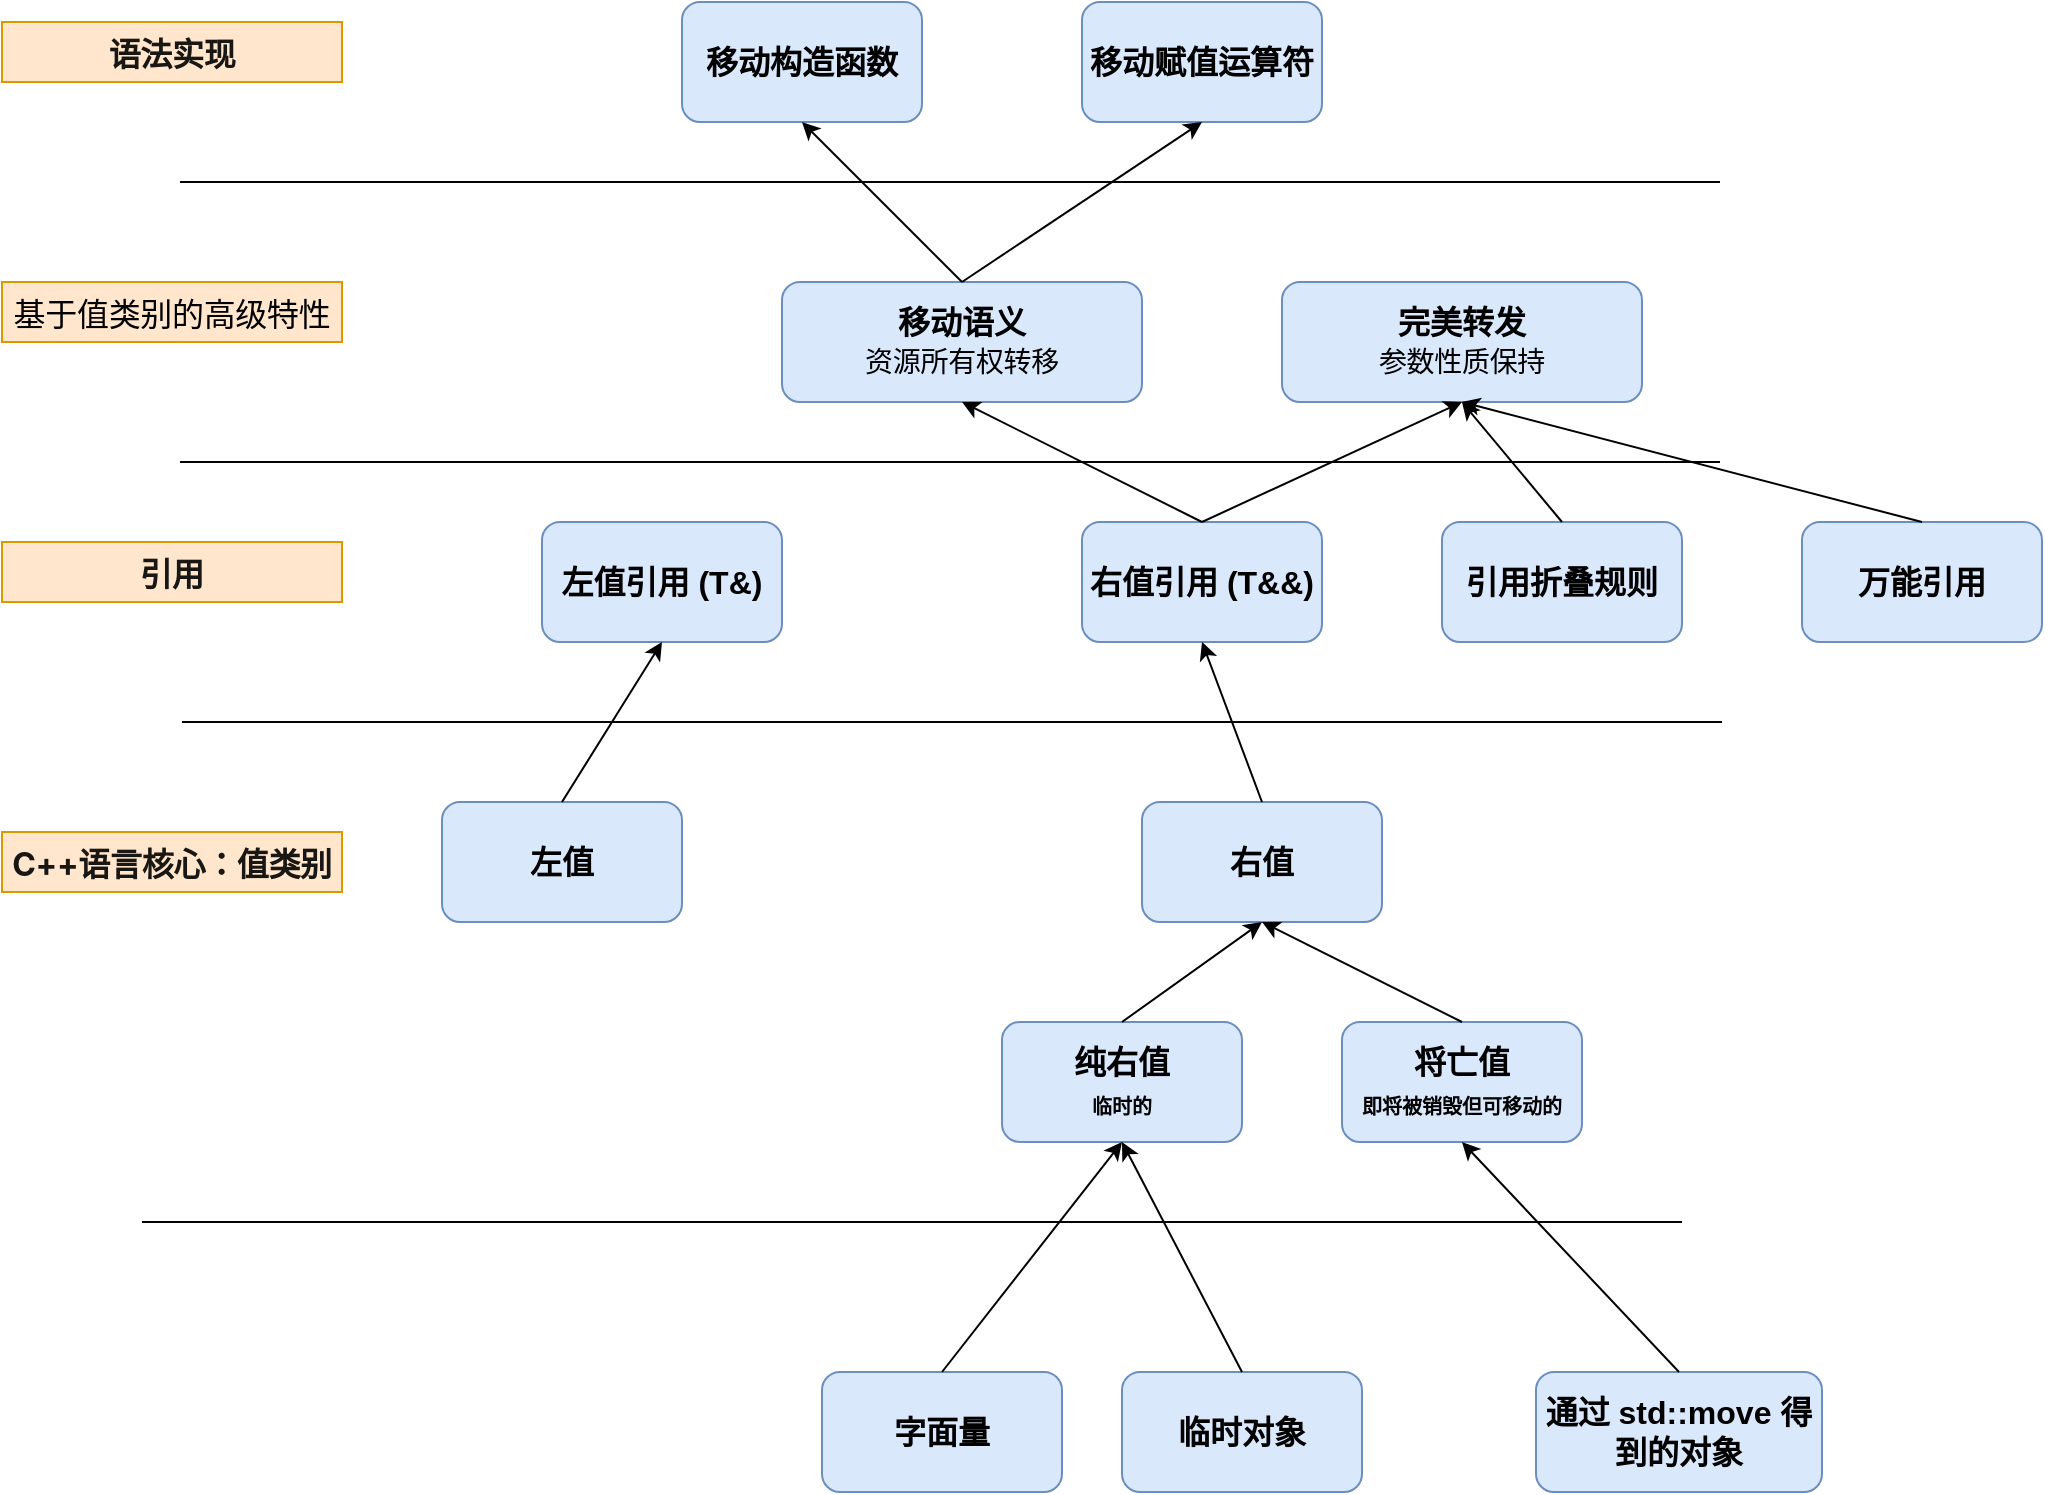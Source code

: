 <mxfile version="28.1.2">
  <diagram name="第 1 页" id="nJH9qGkchorVnbPcMWSl">
    <mxGraphModel dx="2282" dy="2083" grid="1" gridSize="10" guides="1" tooltips="1" connect="1" arrows="1" fold="1" page="1" pageScale="1" pageWidth="827" pageHeight="1169" math="0" shadow="0">
      <root>
        <mxCell id="0" />
        <mxCell id="1" parent="0" />
        <mxCell id="wIsJc7n_yPizJER-kU21-1" value="左值" style="rounded=1;whiteSpace=wrap;html=1;fillColor=#dae8fc;strokeColor=#6c8ebf;fontSize=16;fontStyle=1" vertex="1" parent="1">
          <mxGeometry x="160" y="300" width="120" height="60" as="geometry" />
        </mxCell>
        <mxCell id="wIsJc7n_yPizJER-kU21-2" value="右值" style="rounded=1;whiteSpace=wrap;html=1;fillColor=#dae8fc;strokeColor=#6c8ebf;fontSize=16;fontStyle=1" vertex="1" parent="1">
          <mxGeometry x="510" y="300" width="120" height="60" as="geometry" />
        </mxCell>
        <mxCell id="wIsJc7n_yPizJER-kU21-3" value="将亡值&lt;div&gt;&lt;font style=&quot;font-size: 10px;&quot;&gt;即将被销毁但可移动的&lt;/font&gt;&lt;/div&gt;" style="rounded=1;whiteSpace=wrap;html=1;fillColor=#dae8fc;strokeColor=#6c8ebf;fontSize=16;fontStyle=1" vertex="1" parent="1">
          <mxGeometry x="610" y="410" width="120" height="60" as="geometry" />
        </mxCell>
        <mxCell id="wIsJc7n_yPizJER-kU21-4" value="纯右值&lt;br&gt;&lt;font style=&quot;font-size: 10px;&quot;&gt;临时的&lt;/font&gt;" style="rounded=1;whiteSpace=wrap;html=1;fillColor=#dae8fc;strokeColor=#6c8ebf;fontSize=16;fontStyle=1" vertex="1" parent="1">
          <mxGeometry x="440" y="410" width="120" height="60" as="geometry" />
        </mxCell>
        <mxCell id="wIsJc7n_yPizJER-kU21-5" value="&lt;h3 style=&quot;border: 0px; font-variant-numeric: inherit; font-variant-east-asian: inherit; font-variant-alternates: inherit; font-variant-position: inherit; font-variant-emoji: inherit; font-stretch: inherit; font-size: 16px; line-height: 1.25; font-family: &amp;quot;PingFang SC&amp;quot;, -apple-system, &amp;quot;system-ui&amp;quot;, &amp;quot;Segoe UI&amp;quot;, Roboto, Ubuntu, &amp;quot;Helvetica Neue&amp;quot;, Helvetica, Arial, &amp;quot;Hiragino Sans GB&amp;quot;, &amp;quot;Microsoft YaHei UI&amp;quot;, &amp;quot;Microsoft YaHei&amp;quot;, &amp;quot;Source Han Sans CN&amp;quot;, sans-serif; font-optical-sizing: inherit; font-size-adjust: inherit; font-kerning: inherit; font-feature-settings: inherit; font-variation-settings: inherit; margin: 16px 0px; padding: 0px; vertical-align: baseline; color: rgba(0, 0, 0, 0.9); letter-spacing: -0.16px; text-align: start;&quot;&gt;&lt;span style=&quot;border: 0px; font-style: inherit; font-variant: inherit; font-stretch: inherit; font-size: inherit; line-height: inherit; font-family: inherit; font-optical-sizing: inherit; font-size-adjust: inherit; font-kerning: inherit; font-feature-settings: inherit; font-variation-settings: inherit; margin: 0px; padding: 0px; vertical-align: baseline;&quot;&gt;C++语言核心：值类别&lt;/span&gt;&lt;/h3&gt;" style="text;html=1;align=center;verticalAlign=middle;whiteSpace=wrap;rounded=0;fillColor=#ffe6cc;strokeColor=#d79b00;" vertex="1" parent="1">
          <mxGeometry x="-60" y="315" width="170" height="30" as="geometry" />
        </mxCell>
        <mxCell id="wIsJc7n_yPizJER-kU21-6" value="" style="endArrow=none;html=1;rounded=0;" edge="1" parent="1">
          <mxGeometry width="50" height="50" relative="1" as="geometry">
            <mxPoint x="30" y="260" as="sourcePoint" />
            <mxPoint x="800" y="260" as="targetPoint" />
          </mxGeometry>
        </mxCell>
        <mxCell id="wIsJc7n_yPizJER-kU21-7" value="左值引用 (T&amp;amp;)" style="rounded=1;whiteSpace=wrap;html=1;fillColor=#dae8fc;strokeColor=#6c8ebf;fontSize=16;fontStyle=1" vertex="1" parent="1">
          <mxGeometry x="210" y="160" width="120" height="60" as="geometry" />
        </mxCell>
        <mxCell id="wIsJc7n_yPizJER-kU21-8" value="右值引用 (T&amp;amp;&amp;amp;)" style="rounded=1;whiteSpace=wrap;html=1;fillColor=#dae8fc;strokeColor=#6c8ebf;fontSize=16;fontStyle=1" vertex="1" parent="1">
          <mxGeometry x="480" y="160" width="120" height="60" as="geometry" />
        </mxCell>
        <mxCell id="wIsJc7n_yPizJER-kU21-9" value="完美转发&lt;br&gt;&lt;span style=&quot;font-family: ui-monospace, SFMono-Regular, &amp;quot;SF Mono&amp;quot;, Menlo, Consolas, &amp;quot;Liberation Mono&amp;quot;, monospace; font-size: 14px; font-weight: 400; letter-spacing: -0.16px; text-align: left; white-space: pre;&quot;&gt;参数性质保持&lt;/span&gt;" style="rounded=1;whiteSpace=wrap;html=1;fillColor=#dae8fc;strokeColor=#6c8ebf;fontSize=16;fontStyle=1" vertex="1" parent="1">
          <mxGeometry x="580" y="40" width="180" height="60" as="geometry" />
        </mxCell>
        <mxCell id="wIsJc7n_yPizJER-kU21-10" value="移动语义&lt;br&gt;&lt;span style=&quot;font-family: ui-monospace, SFMono-Regular, &amp;quot;SF Mono&amp;quot;, Menlo, Consolas, &amp;quot;Liberation Mono&amp;quot;, monospace; font-size: 14px; font-weight: 400; letter-spacing: -0.16px; text-align: left; white-space: pre;&quot;&gt;资源所有权转移&lt;/span&gt;" style="rounded=1;whiteSpace=wrap;html=1;fillColor=#dae8fc;strokeColor=#6c8ebf;fontSize=16;fontStyle=1" vertex="1" parent="1">
          <mxGeometry x="330" y="40" width="180" height="60" as="geometry" />
        </mxCell>
        <mxCell id="wIsJc7n_yPizJER-kU21-14" value="临时对象" style="rounded=1;whiteSpace=wrap;html=1;fillColor=#dae8fc;strokeColor=#6c8ebf;fontSize=16;fontStyle=1" vertex="1" parent="1">
          <mxGeometry x="500" y="585" width="120" height="60" as="geometry" />
        </mxCell>
        <mxCell id="wIsJc7n_yPizJER-kU21-15" value="字面量" style="rounded=1;whiteSpace=wrap;html=1;fillColor=#dae8fc;strokeColor=#6c8ebf;fontSize=16;fontStyle=1" vertex="1" parent="1">
          <mxGeometry x="350" y="585" width="120" height="60" as="geometry" />
        </mxCell>
        <mxCell id="wIsJc7n_yPizJER-kU21-16" value="" style="endArrow=classic;html=1;rounded=0;exitX=0.5;exitY=0;exitDx=0;exitDy=0;fontSize=16;fontStyle=1;entryX=0.5;entryY=1;entryDx=0;entryDy=0;" edge="1" parent="1" source="wIsJc7n_yPizJER-kU21-15" target="wIsJc7n_yPizJER-kU21-4">
          <mxGeometry width="50" height="50" relative="1" as="geometry">
            <mxPoint x="410" y="490" as="sourcePoint" />
            <mxPoint x="410" y="580" as="targetPoint" />
          </mxGeometry>
        </mxCell>
        <mxCell id="wIsJc7n_yPizJER-kU21-18" value="" style="endArrow=classic;html=1;rounded=0;exitX=0.5;exitY=0;exitDx=0;exitDy=0;fontSize=16;fontStyle=1;entryX=0.5;entryY=1;entryDx=0;entryDy=0;" edge="1" parent="1" source="wIsJc7n_yPizJER-kU21-14" target="wIsJc7n_yPizJER-kU21-4">
          <mxGeometry width="50" height="50" relative="1" as="geometry">
            <mxPoint x="530" y="610" as="sourcePoint" />
            <mxPoint x="840" y="490" as="targetPoint" />
          </mxGeometry>
        </mxCell>
        <mxCell id="wIsJc7n_yPizJER-kU21-19" value="" style="endArrow=classic;html=1;rounded=0;entryX=0.5;entryY=1;entryDx=0;entryDy=0;exitX=0.5;exitY=0;exitDx=0;exitDy=0;" edge="1" parent="1" source="wIsJc7n_yPizJER-kU21-2" target="wIsJc7n_yPizJER-kU21-8">
          <mxGeometry width="50" height="50" relative="1" as="geometry">
            <mxPoint x="360" y="570" as="sourcePoint" />
            <mxPoint x="380" y="410" as="targetPoint" />
          </mxGeometry>
        </mxCell>
        <mxCell id="wIsJc7n_yPizJER-kU21-20" value="" style="endArrow=classic;html=1;rounded=0;entryX=0.5;entryY=1;entryDx=0;entryDy=0;exitX=0.5;exitY=0;exitDx=0;exitDy=0;" edge="1" parent="1" source="wIsJc7n_yPizJER-kU21-8" target="wIsJc7n_yPizJER-kU21-10">
          <mxGeometry width="50" height="50" relative="1" as="geometry">
            <mxPoint x="720" y="250" as="sourcePoint" />
            <mxPoint x="890" y="190" as="targetPoint" />
          </mxGeometry>
        </mxCell>
        <mxCell id="wIsJc7n_yPizJER-kU21-21" value="" style="endArrow=classic;html=1;rounded=0;entryX=0.5;entryY=1;entryDx=0;entryDy=0;exitX=0.5;exitY=0;exitDx=0;exitDy=0;" edge="1" parent="1" source="wIsJc7n_yPizJER-kU21-8" target="wIsJc7n_yPizJER-kU21-9">
          <mxGeometry width="50" height="50" relative="1" as="geometry">
            <mxPoint x="770" y="230" as="sourcePoint" />
            <mxPoint x="680" y="170" as="targetPoint" />
          </mxGeometry>
        </mxCell>
        <mxCell id="wIsJc7n_yPizJER-kU21-22" value="" style="endArrow=none;html=1;rounded=0;" edge="1" parent="1">
          <mxGeometry width="50" height="50" relative="1" as="geometry">
            <mxPoint x="29" y="130" as="sourcePoint" />
            <mxPoint x="799" y="130" as="targetPoint" />
          </mxGeometry>
        </mxCell>
        <mxCell id="wIsJc7n_yPizJER-kU21-23" value="&lt;h3 style=&quot;border: 0px; font-variant-numeric: inherit; font-variant-east-asian: inherit; font-variant-alternates: inherit; font-variant-position: inherit; font-variant-emoji: inherit; font-stretch: inherit; font-size: 16px; line-height: 1.25; font-family: &amp;quot;PingFang SC&amp;quot;, -apple-system, &amp;quot;system-ui&amp;quot;, &amp;quot;Segoe UI&amp;quot;, Roboto, Ubuntu, &amp;quot;Helvetica Neue&amp;quot;, Helvetica, Arial, &amp;quot;Hiragino Sans GB&amp;quot;, &amp;quot;Microsoft YaHei UI&amp;quot;, &amp;quot;Microsoft YaHei&amp;quot;, &amp;quot;Source Han Sans CN&amp;quot;, sans-serif; font-optical-sizing: inherit; font-size-adjust: inherit; font-kerning: inherit; font-feature-settings: inherit; font-variation-settings: inherit; margin: 16px 0px; padding: 0px; vertical-align: baseline; color: rgba(0, 0, 0, 0.9); letter-spacing: -0.16px; text-align: start;&quot;&gt;&lt;span&gt;引用&lt;/span&gt;&lt;/h3&gt;" style="text;html=1;align=center;verticalAlign=middle;whiteSpace=wrap;rounded=0;fillColor=#ffe6cc;strokeColor=#d79b00;" vertex="1" parent="1">
          <mxGeometry x="-60" y="170" width="170" height="30" as="geometry" />
        </mxCell>
        <mxCell id="wIsJc7n_yPizJER-kU21-24" value="" style="endArrow=classic;html=1;rounded=0;entryX=0.5;entryY=1;entryDx=0;entryDy=0;exitX=0.5;exitY=0;exitDx=0;exitDy=0;" edge="1" parent="1" source="wIsJc7n_yPizJER-kU21-1" target="wIsJc7n_yPizJER-kU21-7">
          <mxGeometry width="50" height="50" relative="1" as="geometry">
            <mxPoint x="480" y="290" as="sourcePoint" />
            <mxPoint x="650" y="230" as="targetPoint" />
          </mxGeometry>
        </mxCell>
        <mxCell id="wIsJc7n_yPizJER-kU21-25" value="" style="endArrow=none;html=1;rounded=0;" edge="1" parent="1">
          <mxGeometry width="50" height="50" relative="1" as="geometry">
            <mxPoint x="29" y="-10" as="sourcePoint" />
            <mxPoint x="799" y="-10" as="targetPoint" />
          </mxGeometry>
        </mxCell>
        <mxCell id="wIsJc7n_yPizJER-kU21-26" value="移动构造函数" style="rounded=1;whiteSpace=wrap;html=1;fillColor=#dae8fc;strokeColor=#6c8ebf;fontSize=16;fontStyle=1" vertex="1" parent="1">
          <mxGeometry x="280" y="-100" width="120" height="60" as="geometry" />
        </mxCell>
        <mxCell id="wIsJc7n_yPizJER-kU21-27" value="移动赋值运算符" style="rounded=1;whiteSpace=wrap;html=1;fillColor=#dae8fc;strokeColor=#6c8ebf;fontSize=16;fontStyle=1" vertex="1" parent="1">
          <mxGeometry x="480" y="-100" width="120" height="60" as="geometry" />
        </mxCell>
        <mxCell id="wIsJc7n_yPizJER-kU21-28" value="" style="endArrow=classic;html=1;rounded=0;entryX=0.5;entryY=1;entryDx=0;entryDy=0;exitX=0.5;exitY=0;exitDx=0;exitDy=0;" edge="1" parent="1" source="wIsJc7n_yPizJER-kU21-10" target="wIsJc7n_yPizJER-kU21-26">
          <mxGeometry width="50" height="50" relative="1" as="geometry">
            <mxPoint x="560" y="180" as="sourcePoint" />
            <mxPoint x="470" y="120" as="targetPoint" />
          </mxGeometry>
        </mxCell>
        <mxCell id="wIsJc7n_yPizJER-kU21-29" value="" style="endArrow=classic;html=1;rounded=0;entryX=0.5;entryY=1;entryDx=0;entryDy=0;exitX=0.5;exitY=0;exitDx=0;exitDy=0;" edge="1" parent="1" source="wIsJc7n_yPizJER-kU21-10" target="wIsJc7n_yPizJER-kU21-27">
          <mxGeometry width="50" height="50" relative="1" as="geometry">
            <mxPoint x="720" y="120" as="sourcePoint" />
            <mxPoint x="610" y="40" as="targetPoint" />
          </mxGeometry>
        </mxCell>
        <mxCell id="wIsJc7n_yPizJER-kU21-30" value="&lt;h3 style=&quot;border: 0px; font-variant-numeric: inherit; font-variant-east-asian: inherit; font-variant-alternates: inherit; font-variant-position: inherit; font-variant-emoji: inherit; font-stretch: inherit; font-size: 16px; line-height: 1.25; font-family: &amp;quot;PingFang SC&amp;quot;, -apple-system, &amp;quot;system-ui&amp;quot;, &amp;quot;Segoe UI&amp;quot;, Roboto, Ubuntu, &amp;quot;Helvetica Neue&amp;quot;, Helvetica, Arial, &amp;quot;Hiragino Sans GB&amp;quot;, &amp;quot;Microsoft YaHei UI&amp;quot;, &amp;quot;Microsoft YaHei&amp;quot;, &amp;quot;Source Han Sans CN&amp;quot;, sans-serif; font-optical-sizing: inherit; font-size-adjust: inherit; font-kerning: inherit; font-feature-settings: inherit; font-variation-settings: inherit; margin: 16px 0px; padding: 0px; vertical-align: baseline; color: rgba(0, 0, 0, 0.9); letter-spacing: -0.16px; text-align: start;&quot;&gt;&lt;span style=&quot;color: rgb(0, 0, 0); font-weight: 400; letter-spacing: -0.16px;&quot;&gt;基于值类别的高级特性&lt;/span&gt;&lt;/h3&gt;" style="text;html=1;align=center;verticalAlign=middle;whiteSpace=wrap;rounded=0;fillColor=#ffe6cc;strokeColor=#d79b00;" vertex="1" parent="1">
          <mxGeometry x="-60" y="40" width="170" height="30" as="geometry" />
        </mxCell>
        <mxCell id="wIsJc7n_yPizJER-kU21-31" value="&lt;h3 style=&quot;border: 0px; font-variant-numeric: inherit; font-variant-east-asian: inherit; font-variant-alternates: inherit; font-variant-position: inherit; font-variant-emoji: inherit; font-stretch: inherit; font-size: 16px; line-height: 1.25; font-family: &amp;quot;PingFang SC&amp;quot;, -apple-system, &amp;quot;system-ui&amp;quot;, &amp;quot;Segoe UI&amp;quot;, Roboto, Ubuntu, &amp;quot;Helvetica Neue&amp;quot;, Helvetica, Arial, &amp;quot;Hiragino Sans GB&amp;quot;, &amp;quot;Microsoft YaHei UI&amp;quot;, &amp;quot;Microsoft YaHei&amp;quot;, &amp;quot;Source Han Sans CN&amp;quot;, sans-serif; font-optical-sizing: inherit; font-size-adjust: inherit; font-kerning: inherit; font-feature-settings: inherit; font-variation-settings: inherit; margin: 16px 0px; padding: 0px; vertical-align: baseline; color: rgba(0, 0, 0, 0.9); letter-spacing: -0.16px; text-align: start;&quot;&gt;&lt;span&gt;语法实现&lt;/span&gt;&lt;/h3&gt;" style="text;html=1;align=center;verticalAlign=middle;whiteSpace=wrap;rounded=0;fillColor=#ffe6cc;strokeColor=#d79b00;" vertex="1" parent="1">
          <mxGeometry x="-60" y="-90" width="170" height="30" as="geometry" />
        </mxCell>
        <mxCell id="wIsJc7n_yPizJER-kU21-35" value="引用折叠规则" style="rounded=1;whiteSpace=wrap;html=1;fillColor=#dae8fc;strokeColor=#6c8ebf;fontSize=16;fontStyle=1" vertex="1" parent="1">
          <mxGeometry x="660" y="160" width="120" height="60" as="geometry" />
        </mxCell>
        <mxCell id="wIsJc7n_yPizJER-kU21-36" value="万能引用" style="rounded=1;whiteSpace=wrap;html=1;fillColor=#dae8fc;strokeColor=#6c8ebf;fontSize=16;fontStyle=1" vertex="1" parent="1">
          <mxGeometry x="840" y="160" width="120" height="60" as="geometry" />
        </mxCell>
        <mxCell id="wIsJc7n_yPizJER-kU21-37" value="" style="endArrow=classic;html=1;rounded=0;entryX=0.5;entryY=1;entryDx=0;entryDy=0;exitX=0.5;exitY=0;exitDx=0;exitDy=0;" edge="1" parent="1" source="wIsJc7n_yPizJER-kU21-35" target="wIsJc7n_yPizJER-kU21-9">
          <mxGeometry width="50" height="50" relative="1" as="geometry">
            <mxPoint x="840" y="160" as="sourcePoint" />
            <mxPoint x="940" y="100" as="targetPoint" />
          </mxGeometry>
        </mxCell>
        <mxCell id="wIsJc7n_yPizJER-kU21-38" value="" style="endArrow=classic;html=1;rounded=0;entryX=0.5;entryY=1;entryDx=0;entryDy=0;exitX=0.5;exitY=0;exitDx=0;exitDy=0;" edge="1" parent="1" source="wIsJc7n_yPizJER-kU21-36" target="wIsJc7n_yPizJER-kU21-9">
          <mxGeometry width="50" height="50" relative="1" as="geometry">
            <mxPoint x="960" y="160" as="sourcePoint" />
            <mxPoint x="880" y="100" as="targetPoint" />
          </mxGeometry>
        </mxCell>
        <mxCell id="wIsJc7n_yPizJER-kU21-39" value="" style="endArrow=none;html=1;rounded=0;" edge="1" parent="1">
          <mxGeometry width="50" height="50" relative="1" as="geometry">
            <mxPoint x="10" y="510" as="sourcePoint" />
            <mxPoint x="780" y="510" as="targetPoint" />
          </mxGeometry>
        </mxCell>
        <mxCell id="wIsJc7n_yPizJER-kU21-40" value="" style="endArrow=classic;html=1;rounded=0;entryX=0.5;entryY=1;entryDx=0;entryDy=0;exitX=0.5;exitY=0;exitDx=0;exitDy=0;" edge="1" parent="1" source="wIsJc7n_yPizJER-kU21-3" target="wIsJc7n_yPizJER-kU21-2">
          <mxGeometry width="50" height="50" relative="1" as="geometry">
            <mxPoint x="510" y="470" as="sourcePoint" />
            <mxPoint x="560" y="420" as="targetPoint" />
          </mxGeometry>
        </mxCell>
        <mxCell id="wIsJc7n_yPizJER-kU21-41" value="" style="endArrow=classic;html=1;rounded=0;entryX=0.5;entryY=1;entryDx=0;entryDy=0;exitX=0.5;exitY=0;exitDx=0;exitDy=0;" edge="1" parent="1" source="wIsJc7n_yPizJER-kU21-4" target="wIsJc7n_yPizJER-kU21-2">
          <mxGeometry width="50" height="50" relative="1" as="geometry">
            <mxPoint x="740" y="430" as="sourcePoint" />
            <mxPoint x="830" y="380" as="targetPoint" />
          </mxGeometry>
        </mxCell>
        <mxCell id="wIsJc7n_yPizJER-kU21-42" value="通过 std::move 得到的对象" style="rounded=1;whiteSpace=wrap;html=1;fillColor=#dae8fc;strokeColor=#6c8ebf;fontSize=16;fontStyle=1" vertex="1" parent="1">
          <mxGeometry x="707" y="585" width="143" height="60" as="geometry" />
        </mxCell>
        <mxCell id="wIsJc7n_yPizJER-kU21-43" value="" style="endArrow=classic;html=1;rounded=0;entryX=0.5;entryY=1;entryDx=0;entryDy=0;exitX=0.5;exitY=0;exitDx=0;exitDy=0;" edge="1" parent="1" source="wIsJc7n_yPizJER-kU21-42" target="wIsJc7n_yPizJER-kU21-3">
          <mxGeometry width="50" height="50" relative="1" as="geometry">
            <mxPoint x="510" y="470" as="sourcePoint" />
            <mxPoint x="560" y="420" as="targetPoint" />
          </mxGeometry>
        </mxCell>
      </root>
    </mxGraphModel>
  </diagram>
</mxfile>
